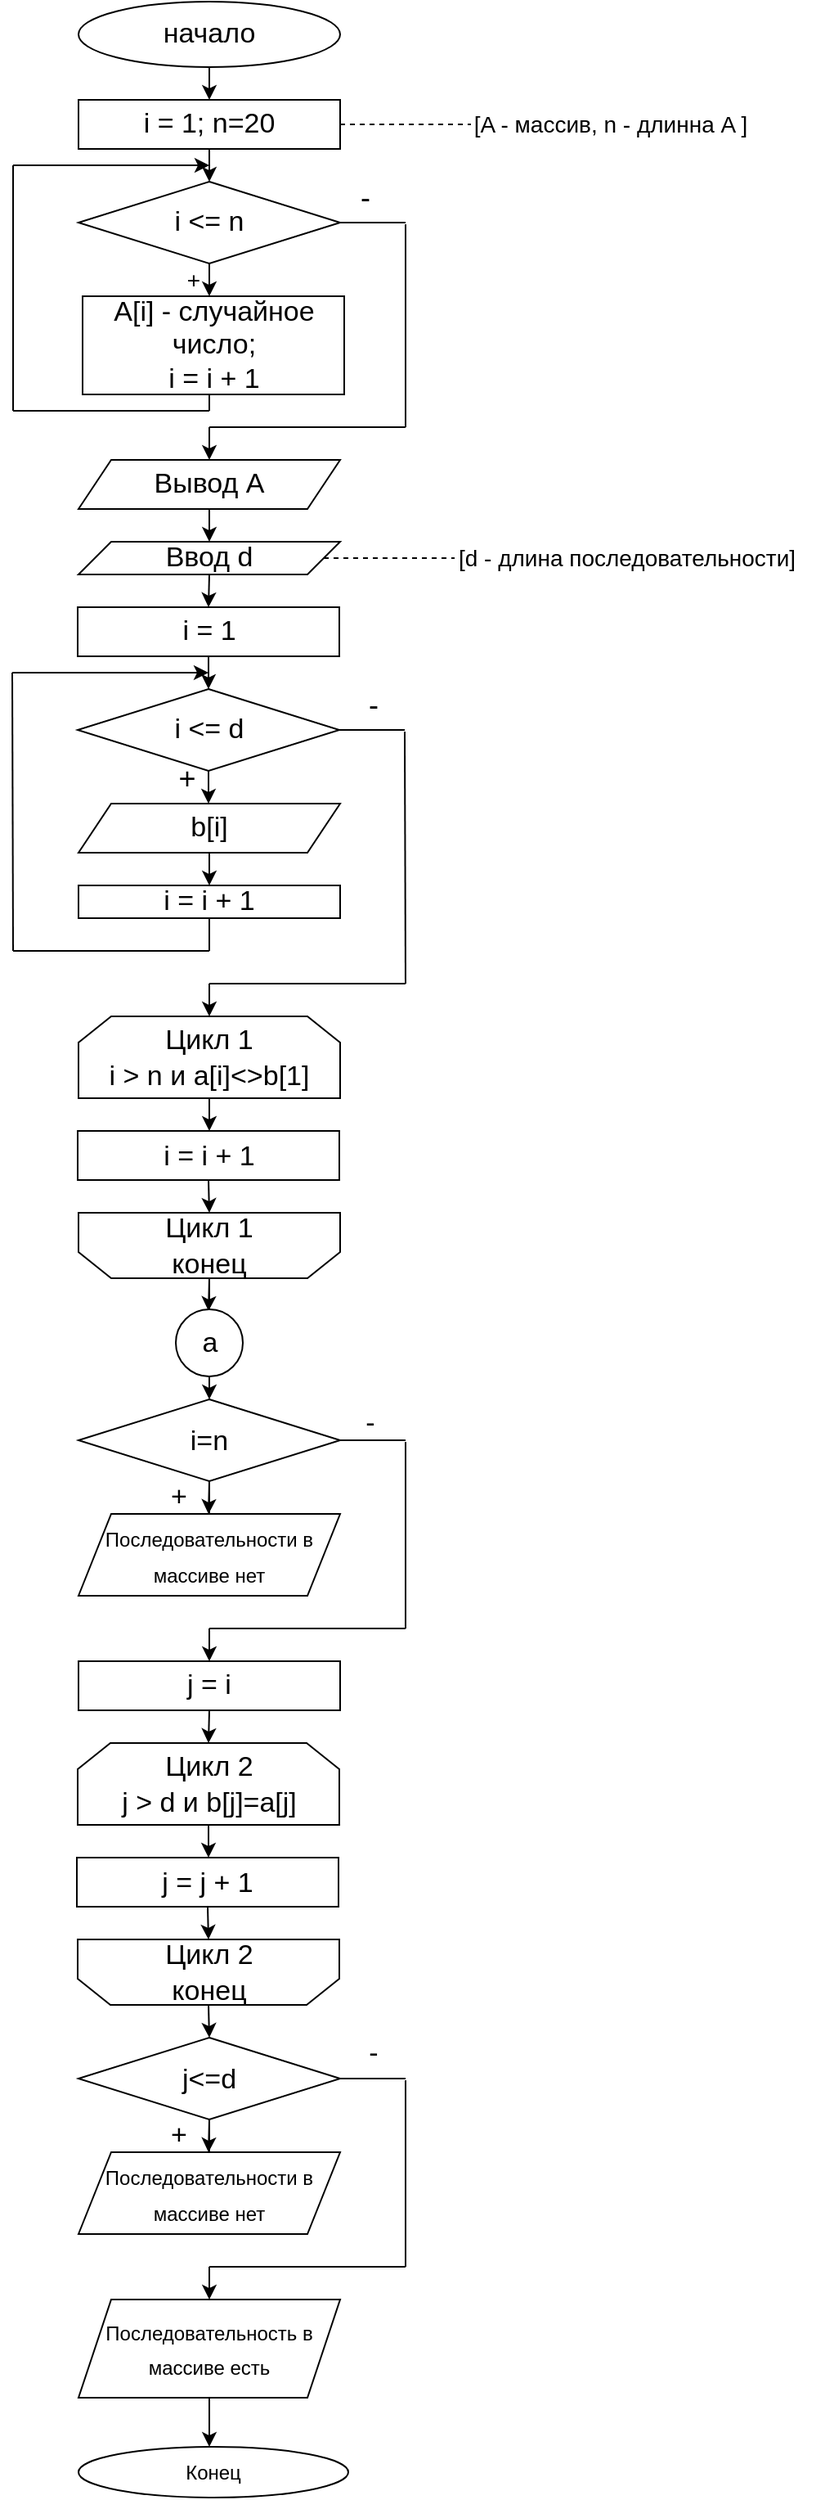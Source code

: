 <mxfile version="20.5.1" type="device"><diagram id="C5RBs43oDa-KdzZeNtuy" name="Page-1"><mxGraphModel dx="734" dy="733" grid="1" gridSize="10" guides="1" tooltips="1" connect="1" arrows="1" fold="1" page="1" pageScale="1" pageWidth="827" pageHeight="1169" math="0" shadow="0"><root><mxCell id="WIyWlLk6GJQsqaUBKTNV-0"/><mxCell id="WIyWlLk6GJQsqaUBKTNV-1" parent="WIyWlLk6GJQsqaUBKTNV-0"/><mxCell id="nx9UlC2kLuqAQyZbbiQH-2" style="edgeStyle=orthogonalEdgeStyle;rounded=0;orthogonalLoop=1;jettySize=auto;html=1;" parent="WIyWlLk6GJQsqaUBKTNV-1" source="nx9UlC2kLuqAQyZbbiQH-0" edge="1"><mxGeometry relative="1" as="geometry"><mxPoint x="200" y="60" as="targetPoint"/></mxGeometry></mxCell><mxCell id="nx9UlC2kLuqAQyZbbiQH-0" value="&lt;font style=&quot;font-size: 17px;&quot;&gt;начало&lt;/font&gt;" style="ellipse;whiteSpace=wrap;html=1;" parent="WIyWlLk6GJQsqaUBKTNV-1" vertex="1"><mxGeometry x="120" width="160" height="40" as="geometry"/></mxCell><mxCell id="nx9UlC2kLuqAQyZbbiQH-5" style="edgeStyle=orthogonalEdgeStyle;rounded=0;orthogonalLoop=1;jettySize=auto;html=1;fontSize=14;" parent="WIyWlLk6GJQsqaUBKTNV-1" source="nx9UlC2kLuqAQyZbbiQH-3" edge="1"><mxGeometry relative="1" as="geometry"><mxPoint x="200" y="110" as="targetPoint"/></mxGeometry></mxCell><mxCell id="nx9UlC2kLuqAQyZbbiQH-3" value="&lt;font style=&quot;font-size: 17px;&quot;&gt;i = 1; n=20&lt;/font&gt;" style="rounded=0;whiteSpace=wrap;html=1;" parent="WIyWlLk6GJQsqaUBKTNV-1" vertex="1"><mxGeometry x="120" y="60" width="160" height="30" as="geometry"/></mxCell><mxCell id="nx9UlC2kLuqAQyZbbiQH-8" style="edgeStyle=orthogonalEdgeStyle;rounded=0;orthogonalLoop=1;jettySize=auto;html=1;fontSize=14;" parent="WIyWlLk6GJQsqaUBKTNV-1" source="nx9UlC2kLuqAQyZbbiQH-6" edge="1"><mxGeometry relative="1" as="geometry"><mxPoint x="200" y="180" as="targetPoint"/></mxGeometry></mxCell><mxCell id="nx9UlC2kLuqAQyZbbiQH-6" value="&lt;font style=&quot;font-size: 17px;&quot;&gt;i &amp;lt;= n&lt;/font&gt;" style="rhombus;whiteSpace=wrap;html=1;fontSize=14;" parent="WIyWlLk6GJQsqaUBKTNV-1" vertex="1"><mxGeometry x="120" y="110" width="160" height="50" as="geometry"/></mxCell><mxCell id="nx9UlC2kLuqAQyZbbiQH-9" value="&lt;font style=&quot;font-size: 17px;&quot;&gt;A[i] - случайное число;&lt;br&gt;i = i + 1&lt;/font&gt;" style="rounded=0;whiteSpace=wrap;html=1;fontSize=14;" parent="WIyWlLk6GJQsqaUBKTNV-1" vertex="1"><mxGeometry x="122.5" y="180" width="160" height="60" as="geometry"/></mxCell><mxCell id="nx9UlC2kLuqAQyZbbiQH-15" value="" style="endArrow=classic;html=1;rounded=0;fontSize=14;" parent="WIyWlLk6GJQsqaUBKTNV-1" edge="1"><mxGeometry width="50" height="50" relative="1" as="geometry"><mxPoint x="80" y="100" as="sourcePoint"/><mxPoint x="200" y="100" as="targetPoint"/></mxGeometry></mxCell><mxCell id="nx9UlC2kLuqAQyZbbiQH-18" value="" style="endArrow=none;html=1;rounded=0;fontSize=14;" parent="WIyWlLk6GJQsqaUBKTNV-1" edge="1"><mxGeometry width="50" height="50" relative="1" as="geometry"><mxPoint x="80" y="250" as="sourcePoint"/><mxPoint x="80" y="100" as="targetPoint"/></mxGeometry></mxCell><mxCell id="nx9UlC2kLuqAQyZbbiQH-19" value="" style="endArrow=none;dashed=1;html=1;rounded=0;fontSize=14;exitX=1;exitY=0.5;exitDx=0;exitDy=0;" parent="WIyWlLk6GJQsqaUBKTNV-1" source="nx9UlC2kLuqAQyZbbiQH-3" edge="1"><mxGeometry width="50" height="50" relative="1" as="geometry"><mxPoint x="290" y="110" as="sourcePoint"/><mxPoint x="360" y="75" as="targetPoint"/></mxGeometry></mxCell><mxCell id="nx9UlC2kLuqAQyZbbiQH-20" value="[A - массив, n - длинна A ]" style="text;html=1;align=center;verticalAlign=middle;resizable=0;points=[];autosize=1;strokeColor=none;fillColor=none;fontSize=14;" parent="WIyWlLk6GJQsqaUBKTNV-1" vertex="1"><mxGeometry x="350" y="60" width="190" height="30" as="geometry"/></mxCell><mxCell id="nx9UlC2kLuqAQyZbbiQH-21" value="" style="endArrow=none;html=1;rounded=0;fontSize=14;exitX=1;exitY=0.5;exitDx=0;exitDy=0;" parent="WIyWlLk6GJQsqaUBKTNV-1" source="nx9UlC2kLuqAQyZbbiQH-6" edge="1"><mxGeometry width="50" height="50" relative="1" as="geometry"><mxPoint x="280" y="160" as="sourcePoint"/><mxPoint x="320" y="135" as="targetPoint"/></mxGeometry></mxCell><mxCell id="nx9UlC2kLuqAQyZbbiQH-22" value="" style="endArrow=none;html=1;rounded=0;fontSize=14;" parent="WIyWlLk6GJQsqaUBKTNV-1" edge="1"><mxGeometry width="50" height="50" relative="1" as="geometry"><mxPoint x="320" y="260" as="sourcePoint"/><mxPoint x="320" y="136" as="targetPoint"/></mxGeometry></mxCell><mxCell id="nx9UlC2kLuqAQyZbbiQH-23" value="" style="endArrow=none;html=1;rounded=0;fontSize=14;" parent="WIyWlLk6GJQsqaUBKTNV-1" edge="1"><mxGeometry width="50" height="50" relative="1" as="geometry"><mxPoint x="200" y="260" as="sourcePoint"/><mxPoint x="320" y="260" as="targetPoint"/></mxGeometry></mxCell><mxCell id="nx9UlC2kLuqAQyZbbiQH-24" value="" style="endArrow=classic;html=1;rounded=0;fontSize=14;" parent="WIyWlLk6GJQsqaUBKTNV-1" edge="1"><mxGeometry width="50" height="50" relative="1" as="geometry"><mxPoint x="200" y="260" as="sourcePoint"/><mxPoint x="200" y="280" as="targetPoint"/></mxGeometry></mxCell><mxCell id="nx9UlC2kLuqAQyZbbiQH-25" value="&lt;font style=&quot;font-size: 17px;&quot;&gt;Вывод А&lt;/font&gt;" style="shape=parallelogram;perimeter=parallelogramPerimeter;whiteSpace=wrap;html=1;fixedSize=1;fontSize=14;" parent="WIyWlLk6GJQsqaUBKTNV-1" vertex="1"><mxGeometry x="120" y="280" width="160" height="30" as="geometry"/></mxCell><mxCell id="nx9UlC2kLuqAQyZbbiQH-26" value="" style="endArrow=classic;html=1;rounded=0;fontSize=14;exitX=0.5;exitY=1;exitDx=0;exitDy=0;" parent="WIyWlLk6GJQsqaUBKTNV-1" source="nx9UlC2kLuqAQyZbbiQH-25" edge="1"><mxGeometry width="50" height="50" relative="1" as="geometry"><mxPoint x="420" y="440" as="sourcePoint"/><mxPoint x="200" y="330" as="targetPoint"/></mxGeometry></mxCell><mxCell id="nx9UlC2kLuqAQyZbbiQH-27" value="&lt;font style=&quot;font-size: 17px;&quot;&gt;Ввод d&lt;/font&gt;" style="shape=parallelogram;perimeter=parallelogramPerimeter;whiteSpace=wrap;html=1;fixedSize=1;fontSize=14;" parent="WIyWlLk6GJQsqaUBKTNV-1" vertex="1"><mxGeometry x="120" y="330" width="160" height="20" as="geometry"/></mxCell><mxCell id="nx9UlC2kLuqAQyZbbiQH-28" value="" style="endArrow=none;dashed=1;html=1;rounded=0;fontSize=14;" parent="WIyWlLk6GJQsqaUBKTNV-1" source="nx9UlC2kLuqAQyZbbiQH-27" edge="1"><mxGeometry width="50" height="50" relative="1" as="geometry"><mxPoint x="290" y="370" as="sourcePoint"/><mxPoint x="350" y="340" as="targetPoint"/></mxGeometry></mxCell><mxCell id="nx9UlC2kLuqAQyZbbiQH-29" value="[d - длина последовательности]" style="text;html=1;align=center;verticalAlign=middle;resizable=0;points=[];autosize=1;strokeColor=none;fillColor=none;fontSize=14;" parent="WIyWlLk6GJQsqaUBKTNV-1" vertex="1"><mxGeometry x="340" y="325" width="230" height="30" as="geometry"/></mxCell><mxCell id="nx9UlC2kLuqAQyZbbiQH-30" style="edgeStyle=orthogonalEdgeStyle;rounded=0;orthogonalLoop=1;jettySize=auto;html=1;fontSize=14;" parent="WIyWlLk6GJQsqaUBKTNV-1" source="nx9UlC2kLuqAQyZbbiQH-31" edge="1"><mxGeometry relative="1" as="geometry"><mxPoint x="199.5" y="420" as="targetPoint"/></mxGeometry></mxCell><mxCell id="nx9UlC2kLuqAQyZbbiQH-31" value="&lt;font style=&quot;font-size: 17px;&quot;&gt;i = 1&lt;/font&gt;" style="rounded=0;whiteSpace=wrap;html=1;" parent="WIyWlLk6GJQsqaUBKTNV-1" vertex="1"><mxGeometry x="119.5" y="370" width="160" height="30" as="geometry"/></mxCell><mxCell id="nx9UlC2kLuqAQyZbbiQH-32" style="edgeStyle=orthogonalEdgeStyle;rounded=0;orthogonalLoop=1;jettySize=auto;html=1;fontSize=14;" parent="WIyWlLk6GJQsqaUBKTNV-1" source="nx9UlC2kLuqAQyZbbiQH-33" edge="1"><mxGeometry relative="1" as="geometry"><mxPoint x="199.5" y="490" as="targetPoint"/></mxGeometry></mxCell><mxCell id="nx9UlC2kLuqAQyZbbiQH-33" value="&lt;font style=&quot;font-size: 17px;&quot;&gt;i &amp;lt;= d&lt;/font&gt;" style="rhombus;whiteSpace=wrap;html=1;fontSize=14;" parent="WIyWlLk6GJQsqaUBKTNV-1" vertex="1"><mxGeometry x="119.5" y="420" width="160" height="50" as="geometry"/></mxCell><mxCell id="nx9UlC2kLuqAQyZbbiQH-34" value="&lt;font style=&quot;font-size: 17px;&quot;&gt;i = i + 1&lt;/font&gt;" style="rounded=0;whiteSpace=wrap;html=1;fontSize=14;" parent="WIyWlLk6GJQsqaUBKTNV-1" vertex="1"><mxGeometry x="120" y="540" width="160" height="20" as="geometry"/></mxCell><mxCell id="nx9UlC2kLuqAQyZbbiQH-36" value="" style="endArrow=classic;html=1;rounded=0;fontSize=14;" parent="WIyWlLk6GJQsqaUBKTNV-1" edge="1"><mxGeometry width="50" height="50" relative="1" as="geometry"><mxPoint x="79.5" y="410" as="sourcePoint"/><mxPoint x="199.5" y="410" as="targetPoint"/></mxGeometry></mxCell><mxCell id="nx9UlC2kLuqAQyZbbiQH-38" value="" style="endArrow=none;html=1;rounded=0;fontSize=14;" parent="WIyWlLk6GJQsqaUBKTNV-1" edge="1"><mxGeometry width="50" height="50" relative="1" as="geometry"><mxPoint x="80" y="580" as="sourcePoint"/><mxPoint x="79.5" y="410" as="targetPoint"/></mxGeometry></mxCell><mxCell id="nx9UlC2kLuqAQyZbbiQH-39" value="" style="endArrow=none;html=1;rounded=0;fontSize=14;exitX=1;exitY=0.5;exitDx=0;exitDy=0;" parent="WIyWlLk6GJQsqaUBKTNV-1" source="nx9UlC2kLuqAQyZbbiQH-33" edge="1"><mxGeometry width="50" height="50" relative="1" as="geometry"><mxPoint x="279.5" y="470" as="sourcePoint"/><mxPoint x="319.5" y="445" as="targetPoint"/></mxGeometry></mxCell><mxCell id="nx9UlC2kLuqAQyZbbiQH-40" value="" style="endArrow=none;html=1;rounded=0;fontSize=14;" parent="WIyWlLk6GJQsqaUBKTNV-1" edge="1"><mxGeometry width="50" height="50" relative="1" as="geometry"><mxPoint x="320" y="600" as="sourcePoint"/><mxPoint x="319.5" y="446" as="targetPoint"/></mxGeometry></mxCell><mxCell id="nx9UlC2kLuqAQyZbbiQH-42" value="" style="endArrow=classic;html=1;rounded=0;fontSize=14;exitX=0.5;exitY=1;exitDx=0;exitDy=0;entryX=0.5;entryY=0;entryDx=0;entryDy=0;" parent="WIyWlLk6GJQsqaUBKTNV-1" source="nx9UlC2kLuqAQyZbbiQH-27" target="nx9UlC2kLuqAQyZbbiQH-31" edge="1"><mxGeometry width="50" height="50" relative="1" as="geometry"><mxPoint x="350" y="440" as="sourcePoint"/><mxPoint x="400" y="390" as="targetPoint"/></mxGeometry></mxCell><mxCell id="nx9UlC2kLuqAQyZbbiQH-45" value="&lt;font style=&quot;font-size: 17px;&quot;&gt;b[i]&lt;/font&gt;" style="shape=parallelogram;perimeter=parallelogramPerimeter;whiteSpace=wrap;html=1;fixedSize=1;fontSize=14;" parent="WIyWlLk6GJQsqaUBKTNV-1" vertex="1"><mxGeometry x="120" y="490" width="160" height="30" as="geometry"/></mxCell><mxCell id="nx9UlC2kLuqAQyZbbiQH-52" value="" style="endArrow=classic;html=1;rounded=0;fontSize=14;exitX=0.5;exitY=1;exitDx=0;exitDy=0;" parent="WIyWlLk6GJQsqaUBKTNV-1" source="nx9UlC2kLuqAQyZbbiQH-45" edge="1"><mxGeometry width="50" height="50" relative="1" as="geometry"><mxPoint x="30" y="610" as="sourcePoint"/><mxPoint x="200" y="540" as="targetPoint"/></mxGeometry></mxCell><mxCell id="nx9UlC2kLuqAQyZbbiQH-54" value="" style="endArrow=none;html=1;rounded=0;fontSize=14;" parent="WIyWlLk6GJQsqaUBKTNV-1" edge="1"><mxGeometry width="50" height="50" relative="1" as="geometry"><mxPoint x="80" y="580" as="sourcePoint"/><mxPoint x="200" y="580" as="targetPoint"/></mxGeometry></mxCell><mxCell id="nx9UlC2kLuqAQyZbbiQH-55" value="" style="endArrow=none;html=1;rounded=0;fontSize=14;entryX=0.5;entryY=1;entryDx=0;entryDy=0;" parent="WIyWlLk6GJQsqaUBKTNV-1" target="nx9UlC2kLuqAQyZbbiQH-34" edge="1"><mxGeometry width="50" height="50" relative="1" as="geometry"><mxPoint x="200" y="580" as="sourcePoint"/><mxPoint x="240" y="590" as="targetPoint"/></mxGeometry></mxCell><mxCell id="nx9UlC2kLuqAQyZbbiQH-56" value="" style="endArrow=none;html=1;rounded=0;fontSize=14;" parent="WIyWlLk6GJQsqaUBKTNV-1" edge="1"><mxGeometry width="50" height="50" relative="1" as="geometry"><mxPoint x="320" y="600" as="sourcePoint"/><mxPoint x="200" y="600" as="targetPoint"/></mxGeometry></mxCell><mxCell id="nx9UlC2kLuqAQyZbbiQH-57" value="" style="endArrow=classic;html=1;rounded=0;fontSize=14;" parent="WIyWlLk6GJQsqaUBKTNV-1" edge="1"><mxGeometry width="50" height="50" relative="1" as="geometry"><mxPoint x="200" y="600" as="sourcePoint"/><mxPoint x="200" y="620" as="targetPoint"/></mxGeometry></mxCell><mxCell id="nx9UlC2kLuqAQyZbbiQH-58" value="+" style="text;html=1;align=center;verticalAlign=middle;resizable=0;points=[];autosize=1;strokeColor=none;fillColor=none;fontSize=14;" parent="WIyWlLk6GJQsqaUBKTNV-1" vertex="1"><mxGeometry x="175" y="155" width="30" height="30" as="geometry"/></mxCell><mxCell id="nx9UlC2kLuqAQyZbbiQH-59" value="&lt;font style=&quot;font-size: 18px;&quot;&gt;-&lt;/font&gt;" style="text;html=1;align=center;verticalAlign=middle;resizable=0;points=[];autosize=1;strokeColor=none;fillColor=none;fontSize=14;" parent="WIyWlLk6GJQsqaUBKTNV-1" vertex="1"><mxGeometry x="280" y="100" width="30" height="40" as="geometry"/></mxCell><mxCell id="nx9UlC2kLuqAQyZbbiQH-60" value="-" style="text;html=1;align=center;verticalAlign=middle;resizable=0;points=[];autosize=1;strokeColor=none;fillColor=none;fontSize=18;" parent="WIyWlLk6GJQsqaUBKTNV-1" vertex="1"><mxGeometry x="285" y="410" width="30" height="40" as="geometry"/></mxCell><mxCell id="nx9UlC2kLuqAQyZbbiQH-61" value="+" style="text;html=1;align=center;verticalAlign=middle;resizable=0;points=[];autosize=1;strokeColor=none;fillColor=none;fontSize=18;" parent="WIyWlLk6GJQsqaUBKTNV-1" vertex="1"><mxGeometry x="171" y="455" width="30" height="40" as="geometry"/></mxCell><mxCell id="nx9UlC2kLuqAQyZbbiQH-65" style="edgeStyle=orthogonalEdgeStyle;rounded=0;orthogonalLoop=1;jettySize=auto;html=1;entryX=0.5;entryY=0;entryDx=0;entryDy=0;fontSize=18;" parent="WIyWlLk6GJQsqaUBKTNV-1" source="nx9UlC2kLuqAQyZbbiQH-62" target="nx9UlC2kLuqAQyZbbiQH-64" edge="1"><mxGeometry relative="1" as="geometry"/></mxCell><mxCell id="nx9UlC2kLuqAQyZbbiQH-62" value="&lt;font style=&quot;font-size: 17px;&quot;&gt;Цикл 1&lt;br&gt;i &amp;gt; n и&amp;nbsp;a[i]&amp;lt;&amp;gt;b[1]&lt;/font&gt;" style="shape=loopLimit;whiteSpace=wrap;html=1;fontSize=18;" parent="WIyWlLk6GJQsqaUBKTNV-1" vertex="1"><mxGeometry x="120" y="620" width="160" height="50" as="geometry"/></mxCell><mxCell id="nx9UlC2kLuqAQyZbbiQH-64" value="&lt;font style=&quot;font-size: 17px;&quot;&gt;i = i + 1&lt;/font&gt;" style="rounded=0;whiteSpace=wrap;html=1;fontSize=18;" parent="WIyWlLk6GJQsqaUBKTNV-1" vertex="1"><mxGeometry x="119.5" y="690" width="160" height="30" as="geometry"/></mxCell><mxCell id="nx9UlC2kLuqAQyZbbiQH-66" value="" style="endArrow=classic;html=1;rounded=0;fontSize=18;exitX=0.5;exitY=1;exitDx=0;exitDy=0;" parent="WIyWlLk6GJQsqaUBKTNV-1" source="nx9UlC2kLuqAQyZbbiQH-64" edge="1"><mxGeometry width="50" height="50" relative="1" as="geometry"><mxPoint x="170" y="820" as="sourcePoint"/><mxPoint x="200" y="740" as="targetPoint"/></mxGeometry></mxCell><mxCell id="nx9UlC2kLuqAQyZbbiQH-69" style="edgeStyle=orthogonalEdgeStyle;rounded=0;orthogonalLoop=1;jettySize=auto;html=1;fontSize=18;" parent="WIyWlLk6GJQsqaUBKTNV-1" source="nx9UlC2kLuqAQyZbbiQH-67" edge="1"><mxGeometry relative="1" as="geometry"><mxPoint x="199.5" y="800" as="targetPoint"/></mxGeometry></mxCell><mxCell id="nx9UlC2kLuqAQyZbbiQH-67" value="&lt;font style=&quot;font-size: 17px;&quot;&gt;Цикл 1&lt;br&gt;конец&lt;/font&gt;" style="shape=loopLimit;whiteSpace=wrap;html=1;fontSize=18;direction=west;" parent="WIyWlLk6GJQsqaUBKTNV-1" vertex="1"><mxGeometry x="120" y="740" width="160" height="40" as="geometry"/></mxCell><mxCell id="nx9UlC2kLuqAQyZbbiQH-72" style="edgeStyle=orthogonalEdgeStyle;rounded=0;orthogonalLoop=1;jettySize=auto;html=1;fontSize=18;" parent="WIyWlLk6GJQsqaUBKTNV-1" source="nx9UlC2kLuqAQyZbbiQH-70" edge="1"><mxGeometry relative="1" as="geometry"><mxPoint x="199.5" y="924" as="targetPoint"/></mxGeometry></mxCell><mxCell id="nx9UlC2kLuqAQyZbbiQH-70" value="&lt;font style=&quot;font-size: 17px;&quot;&gt;i=n&lt;/font&gt;" style="rhombus;whiteSpace=wrap;html=1;fontSize=18;" parent="WIyWlLk6GJQsqaUBKTNV-1" vertex="1"><mxGeometry x="120" y="854" width="160" height="50" as="geometry"/></mxCell><mxCell id="nx9UlC2kLuqAQyZbbiQH-73" value="&lt;font style=&quot;font-size: 12px;&quot;&gt;Последовательности в массиве нет&lt;/font&gt;" style="shape=parallelogram;perimeter=parallelogramPerimeter;whiteSpace=wrap;html=1;fixedSize=1;fontSize=18;" parent="WIyWlLk6GJQsqaUBKTNV-1" vertex="1"><mxGeometry x="120" y="924" width="160" height="50" as="geometry"/></mxCell><mxCell id="nx9UlC2kLuqAQyZbbiQH-74" value="&lt;font style=&quot;font-size: 17px;&quot;&gt;+&lt;/font&gt;" style="text;html=1;align=center;verticalAlign=middle;resizable=0;points=[];autosize=1;strokeColor=none;fillColor=none;fontSize=12;" parent="WIyWlLk6GJQsqaUBKTNV-1" vertex="1"><mxGeometry x="166" y="899" width="30" height="30" as="geometry"/></mxCell><mxCell id="nx9UlC2kLuqAQyZbbiQH-75" value="" style="endArrow=none;html=1;rounded=0;fontSize=17;exitX=1;exitY=0.5;exitDx=0;exitDy=0;" parent="WIyWlLk6GJQsqaUBKTNV-1" source="nx9UlC2kLuqAQyZbbiQH-70" edge="1"><mxGeometry width="50" height="50" relative="1" as="geometry"><mxPoint x="320" y="914" as="sourcePoint"/><mxPoint x="320" y="879" as="targetPoint"/></mxGeometry></mxCell><mxCell id="nx9UlC2kLuqAQyZbbiQH-76" value="" style="endArrow=none;html=1;rounded=0;fontSize=17;" parent="WIyWlLk6GJQsqaUBKTNV-1" edge="1"><mxGeometry width="50" height="50" relative="1" as="geometry"><mxPoint x="320" y="880" as="sourcePoint"/><mxPoint x="320" y="994" as="targetPoint"/></mxGeometry></mxCell><mxCell id="nx9UlC2kLuqAQyZbbiQH-77" value="" style="endArrow=none;html=1;rounded=0;fontSize=17;" parent="WIyWlLk6GJQsqaUBKTNV-1" edge="1"><mxGeometry width="50" height="50" relative="1" as="geometry"><mxPoint x="200" y="994" as="sourcePoint"/><mxPoint x="320" y="994" as="targetPoint"/></mxGeometry></mxCell><mxCell id="nx9UlC2kLuqAQyZbbiQH-78" value="" style="endArrow=classic;html=1;rounded=0;fontSize=17;" parent="WIyWlLk6GJQsqaUBKTNV-1" edge="1"><mxGeometry width="50" height="50" relative="1" as="geometry"><mxPoint x="200" y="994" as="sourcePoint"/><mxPoint x="200" y="1014" as="targetPoint"/></mxGeometry></mxCell><mxCell id="nx9UlC2kLuqAQyZbbiQH-79" value="j = i" style="rounded=0;whiteSpace=wrap;html=1;fontSize=17;" parent="WIyWlLk6GJQsqaUBKTNV-1" vertex="1"><mxGeometry x="120" y="1014" width="160" height="30" as="geometry"/></mxCell><mxCell id="nx9UlC2kLuqAQyZbbiQH-80" style="edgeStyle=orthogonalEdgeStyle;rounded=0;orthogonalLoop=1;jettySize=auto;html=1;entryX=0.5;entryY=0;entryDx=0;entryDy=0;fontSize=18;" parent="WIyWlLk6GJQsqaUBKTNV-1" source="nx9UlC2kLuqAQyZbbiQH-81" target="nx9UlC2kLuqAQyZbbiQH-82" edge="1"><mxGeometry relative="1" as="geometry"/></mxCell><mxCell id="nx9UlC2kLuqAQyZbbiQH-81" value="&lt;font style=&quot;font-size: 17px;&quot;&gt;Цикл 2&lt;br&gt;j &amp;gt; d и&amp;nbsp;b[j]=a[j]&lt;/font&gt;" style="shape=loopLimit;whiteSpace=wrap;html=1;fontSize=18;" parent="WIyWlLk6GJQsqaUBKTNV-1" vertex="1"><mxGeometry x="119.5" y="1064" width="160" height="50" as="geometry"/></mxCell><mxCell id="nx9UlC2kLuqAQyZbbiQH-82" value="&lt;font style=&quot;font-size: 17px;&quot;&gt;j = j + 1&lt;/font&gt;" style="rounded=0;whiteSpace=wrap;html=1;fontSize=18;" parent="WIyWlLk6GJQsqaUBKTNV-1" vertex="1"><mxGeometry x="119" y="1134" width="160" height="30" as="geometry"/></mxCell><mxCell id="nx9UlC2kLuqAQyZbbiQH-83" value="" style="endArrow=classic;html=1;rounded=0;fontSize=18;exitX=0.5;exitY=1;exitDx=0;exitDy=0;" parent="WIyWlLk6GJQsqaUBKTNV-1" source="nx9UlC2kLuqAQyZbbiQH-82" edge="1"><mxGeometry width="50" height="50" relative="1" as="geometry"><mxPoint x="169.5" y="1264" as="sourcePoint"/><mxPoint x="199.5" y="1184" as="targetPoint"/></mxGeometry></mxCell><mxCell id="nx9UlC2kLuqAQyZbbiQH-84" value="&lt;font style=&quot;font-size: 17px;&quot;&gt;Цикл 2&lt;br&gt;конец&lt;/font&gt;" style="shape=loopLimit;whiteSpace=wrap;html=1;fontSize=18;direction=west;" parent="WIyWlLk6GJQsqaUBKTNV-1" vertex="1"><mxGeometry x="119.5" y="1184" width="160" height="40" as="geometry"/></mxCell><mxCell id="nx9UlC2kLuqAQyZbbiQH-85" value="" style="endArrow=classic;html=1;rounded=0;fontSize=17;exitX=0.5;exitY=1;exitDx=0;exitDy=0;entryX=0.5;entryY=0;entryDx=0;entryDy=0;" parent="WIyWlLk6GJQsqaUBKTNV-1" source="nx9UlC2kLuqAQyZbbiQH-79" target="nx9UlC2kLuqAQyZbbiQH-81" edge="1"><mxGeometry width="50" height="50" relative="1" as="geometry"><mxPoint x="410" y="1104" as="sourcePoint"/><mxPoint x="460" y="1054" as="targetPoint"/></mxGeometry></mxCell><mxCell id="nx9UlC2kLuqAQyZbbiQH-86" style="edgeStyle=orthogonalEdgeStyle;rounded=0;orthogonalLoop=1;jettySize=auto;html=1;fontSize=18;" parent="WIyWlLk6GJQsqaUBKTNV-1" source="nx9UlC2kLuqAQyZbbiQH-87" edge="1"><mxGeometry relative="1" as="geometry"><mxPoint x="199.5" y="1314" as="targetPoint"/></mxGeometry></mxCell><mxCell id="nx9UlC2kLuqAQyZbbiQH-87" value="&lt;font style=&quot;font-size: 17px;&quot;&gt;j&amp;lt;=d&lt;/font&gt;" style="rhombus;whiteSpace=wrap;html=1;fontSize=18;" parent="WIyWlLk6GJQsqaUBKTNV-1" vertex="1"><mxGeometry x="120" y="1244" width="160" height="50" as="geometry"/></mxCell><mxCell id="nx9UlC2kLuqAQyZbbiQH-88" value="&lt;font style=&quot;font-size: 12px;&quot;&gt;Последовательности в массиве нет&lt;/font&gt;" style="shape=parallelogram;perimeter=parallelogramPerimeter;whiteSpace=wrap;html=1;fixedSize=1;fontSize=18;" parent="WIyWlLk6GJQsqaUBKTNV-1" vertex="1"><mxGeometry x="120" y="1314" width="160" height="50" as="geometry"/></mxCell><mxCell id="nx9UlC2kLuqAQyZbbiQH-89" value="&lt;font style=&quot;font-size: 17px;&quot;&gt;+&lt;/font&gt;" style="text;html=1;align=center;verticalAlign=middle;resizable=0;points=[];autosize=1;strokeColor=none;fillColor=none;fontSize=12;" parent="WIyWlLk6GJQsqaUBKTNV-1" vertex="1"><mxGeometry x="166" y="1289" width="30" height="30" as="geometry"/></mxCell><mxCell id="nx9UlC2kLuqAQyZbbiQH-90" value="" style="endArrow=none;html=1;rounded=0;fontSize=17;exitX=1;exitY=0.5;exitDx=0;exitDy=0;" parent="WIyWlLk6GJQsqaUBKTNV-1" source="nx9UlC2kLuqAQyZbbiQH-87" edge="1"><mxGeometry width="50" height="50" relative="1" as="geometry"><mxPoint x="320" y="1304" as="sourcePoint"/><mxPoint x="320" y="1269" as="targetPoint"/></mxGeometry></mxCell><mxCell id="nx9UlC2kLuqAQyZbbiQH-91" value="" style="endArrow=none;html=1;rounded=0;fontSize=17;" parent="WIyWlLk6GJQsqaUBKTNV-1" edge="1"><mxGeometry width="50" height="50" relative="1" as="geometry"><mxPoint x="320" y="1270" as="sourcePoint"/><mxPoint x="320" y="1384" as="targetPoint"/></mxGeometry></mxCell><mxCell id="nx9UlC2kLuqAQyZbbiQH-92" value="" style="endArrow=none;html=1;rounded=0;fontSize=17;" parent="WIyWlLk6GJQsqaUBKTNV-1" edge="1"><mxGeometry width="50" height="50" relative="1" as="geometry"><mxPoint x="200" y="1384" as="sourcePoint"/><mxPoint x="320" y="1384" as="targetPoint"/></mxGeometry></mxCell><mxCell id="nx9UlC2kLuqAQyZbbiQH-93" value="" style="endArrow=classic;html=1;rounded=0;fontSize=17;exitX=0.5;exitY=0;exitDx=0;exitDy=0;entryX=0.5;entryY=0;entryDx=0;entryDy=0;" parent="WIyWlLk6GJQsqaUBKTNV-1" source="nx9UlC2kLuqAQyZbbiQH-84" target="nx9UlC2kLuqAQyZbbiQH-87" edge="1"><mxGeometry width="50" height="50" relative="1" as="geometry"><mxPoint x="430" y="1314" as="sourcePoint"/><mxPoint x="480" y="1264" as="targetPoint"/></mxGeometry></mxCell><mxCell id="nx9UlC2kLuqAQyZbbiQH-94" value="-" style="text;html=1;align=center;verticalAlign=middle;resizable=0;points=[];autosize=1;strokeColor=none;fillColor=none;fontSize=17;" parent="WIyWlLk6GJQsqaUBKTNV-1" vertex="1"><mxGeometry x="285" y="1239" width="30" height="30" as="geometry"/></mxCell><mxCell id="nx9UlC2kLuqAQyZbbiQH-95" value="" style="endArrow=classic;html=1;rounded=0;fontSize=17;" parent="WIyWlLk6GJQsqaUBKTNV-1" edge="1"><mxGeometry width="50" height="50" relative="1" as="geometry"><mxPoint x="200" y="1384" as="sourcePoint"/><mxPoint x="200" y="1404" as="targetPoint"/></mxGeometry></mxCell><mxCell id="nx9UlC2kLuqAQyZbbiQH-96" value="&lt;font style=&quot;font-size: 12px;&quot;&gt;Последовательность в массиве есть&lt;/font&gt;" style="shape=parallelogram;perimeter=parallelogramPerimeter;whiteSpace=wrap;html=1;fixedSize=1;fontSize=17;" parent="WIyWlLk6GJQsqaUBKTNV-1" vertex="1"><mxGeometry x="120" y="1404" width="160" height="60" as="geometry"/></mxCell><mxCell id="nx9UlC2kLuqAQyZbbiQH-98" value="" style="endArrow=classic;html=1;rounded=0;fontSize=12;exitX=0.5;exitY=1;exitDx=0;exitDy=0;" parent="WIyWlLk6GJQsqaUBKTNV-1" source="nx9UlC2kLuqAQyZbbiQH-96" edge="1"><mxGeometry width="50" height="50" relative="1" as="geometry"><mxPoint x="320" y="1614" as="sourcePoint"/><mxPoint x="200" y="1494" as="targetPoint"/></mxGeometry></mxCell><mxCell id="nx9UlC2kLuqAQyZbbiQH-99" value="Конец" style="ellipse;whiteSpace=wrap;html=1;fontSize=12;" parent="WIyWlLk6GJQsqaUBKTNV-1" vertex="1"><mxGeometry x="120" y="1494" width="165" height="31" as="geometry"/></mxCell><mxCell id="nx9UlC2kLuqAQyZbbiQH-100" value="&lt;font style=&quot;font-size: 17px;&quot;&gt;-&lt;/font&gt;" style="text;html=1;align=center;verticalAlign=middle;resizable=0;points=[];autosize=1;strokeColor=none;fillColor=none;fontSize=12;" parent="WIyWlLk6GJQsqaUBKTNV-1" vertex="1"><mxGeometry x="282.5" y="854" width="30" height="30" as="geometry"/></mxCell><mxCell id="YoJK-MeEHQJInN5Nm7-Q-1" value="" style="endArrow=none;html=1;rounded=0;fontSize=17;" edge="1" parent="WIyWlLk6GJQsqaUBKTNV-1"><mxGeometry width="50" height="50" relative="1" as="geometry"><mxPoint x="200" y="250" as="sourcePoint"/><mxPoint x="80" y="250" as="targetPoint"/></mxGeometry></mxCell><mxCell id="YoJK-MeEHQJInN5Nm7-Q-2" value="" style="endArrow=none;html=1;rounded=0;fontSize=17;" edge="1" parent="WIyWlLk6GJQsqaUBKTNV-1"><mxGeometry width="50" height="50" relative="1" as="geometry"><mxPoint x="200" y="250" as="sourcePoint"/><mxPoint x="200" y="240" as="targetPoint"/></mxGeometry></mxCell><mxCell id="YoJK-MeEHQJInN5Nm7-Q-4" value="а" style="ellipse;whiteSpace=wrap;html=1;aspect=fixed;fontSize=17;" vertex="1" parent="WIyWlLk6GJQsqaUBKTNV-1"><mxGeometry x="179.5" y="799" width="41" height="41" as="geometry"/></mxCell><mxCell id="YoJK-MeEHQJInN5Nm7-Q-5" value="" style="endArrow=classic;html=1;rounded=0;fontSize=17;exitX=0.5;exitY=1;exitDx=0;exitDy=0;entryX=0.5;entryY=0;entryDx=0;entryDy=0;" edge="1" parent="WIyWlLk6GJQsqaUBKTNV-1" source="YoJK-MeEHQJInN5Nm7-Q-4" target="nx9UlC2kLuqAQyZbbiQH-70"><mxGeometry width="50" height="50" relative="1" as="geometry"><mxPoint x="50" y="900" as="sourcePoint"/><mxPoint x="100" y="850" as="targetPoint"/></mxGeometry></mxCell></root></mxGraphModel></diagram></mxfile>